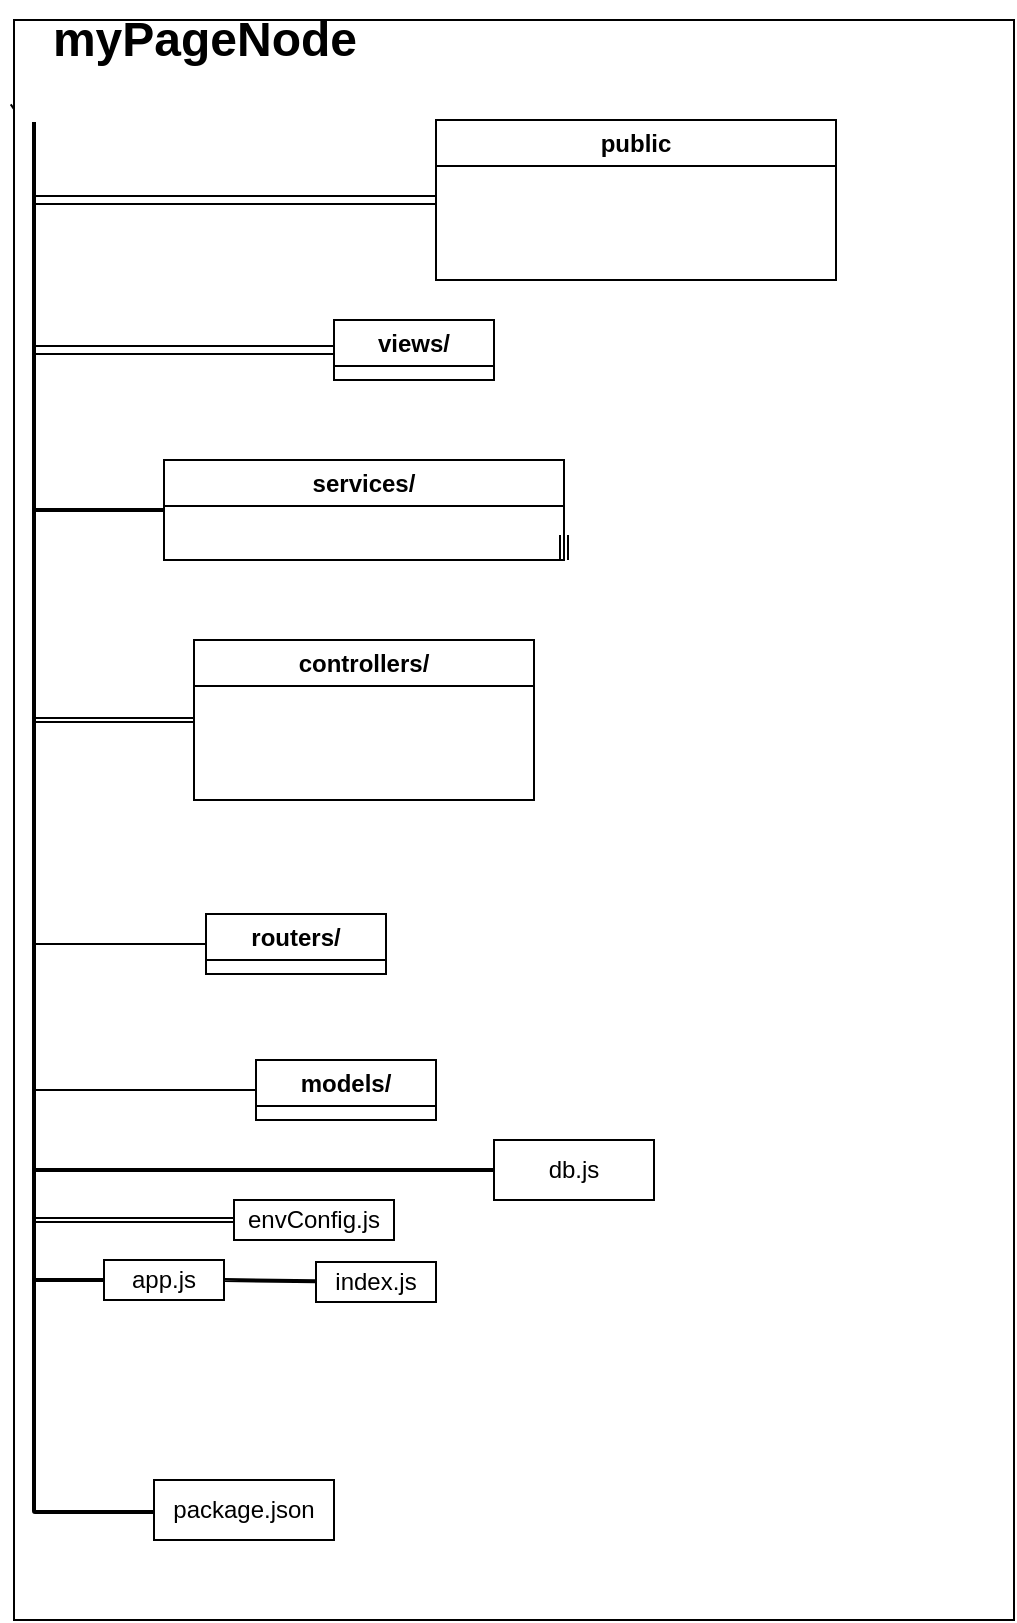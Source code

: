 <mxfile>
    <diagram id="pVDxyBRwNWs-ct__Iq4I" name="Página-1">
        <mxGraphModel dx="413" dy="1322" grid="1" gridSize="10" guides="1" tooltips="1" connect="1" arrows="1" fold="1" page="1" pageScale="1" pageWidth="827" pageHeight="1169" math="0" shadow="0">
            <root>
                <mxCell id="0"/>
                <mxCell id="1" parent="0"/>
                <mxCell id="16" value="" style="edgeStyle=none;shape=link;html=1;" parent="1" source="14" edge="1">
                    <mxGeometry relative="1" as="geometry">
                        <mxPoint x="111.967" y="50" as="targetPoint"/>
                    </mxGeometry>
                </mxCell>
                <mxCell id="14" value="" style="rounded=0;whiteSpace=wrap;html=1;" parent="1" vertex="1">
                    <mxGeometry x="50" y="-80" width="500" height="800" as="geometry"/>
                </mxCell>
                <mxCell id="43" style="edgeStyle=none;shape=link;html=1;exitX=0;exitY=0.5;exitDx=0;exitDy=0;width=1;entryX=0;entryY=0.5;entryDx=0;entryDy=0;" parent="1" edge="1">
                    <mxGeometry relative="1" as="geometry">
                        <mxPoint x="120" y="666" as="sourcePoint"/>
                        <mxPoint x="60" y="-29" as="targetPoint"/>
                        <Array as="points">
                            <mxPoint x="60" y="666"/>
                        </Array>
                    </mxGeometry>
                </mxCell>
                <mxCell id="24" value="package.json" style="rounded=0;whiteSpace=wrap;html=1;" parent="1" vertex="1">
                    <mxGeometry x="120" y="650" width="90" height="30" as="geometry"/>
                </mxCell>
                <mxCell id="51" style="edgeStyle=none;shape=link;html=1;width=-1;" parent="1" source="28" edge="1">
                    <mxGeometry relative="1" as="geometry">
                        <mxPoint x="60" y="495" as="targetPoint"/>
                    </mxGeometry>
                </mxCell>
                <mxCell id="28" value="db.js" style="rounded=0;whiteSpace=wrap;html=1;" parent="1" vertex="1">
                    <mxGeometry x="290" y="480" width="80" height="30" as="geometry"/>
                </mxCell>
                <mxCell id="32" value="myPageNode" style="text;strokeColor=none;fillColor=none;html=1;fontSize=24;fontStyle=1;verticalAlign=middle;align=center;" parent="1" vertex="1">
                    <mxGeometry x="60" y="-90" width="170" height="40" as="geometry"/>
                </mxCell>
                <mxCell id="47" style="edgeStyle=none;shape=link;html=1;width=1;" parent="1" source="45" edge="1">
                    <mxGeometry relative="1" as="geometry">
                        <mxPoint x="60" y="550" as="targetPoint"/>
                    </mxGeometry>
                </mxCell>
                <mxCell id="45" value="app.js" style="rounded=0;whiteSpace=wrap;html=1;" parent="1" vertex="1">
                    <mxGeometry x="95" y="540" width="60" height="20" as="geometry"/>
                </mxCell>
                <mxCell id="49" style="edgeStyle=none;shape=link;html=1;entryX=1;entryY=0.5;entryDx=0;entryDy=0;width=-1;" parent="1" source="48" target="45" edge="1">
                    <mxGeometry relative="1" as="geometry"/>
                </mxCell>
                <mxCell id="48" value="index.js" style="rounded=0;whiteSpace=wrap;html=1;" parent="1" vertex="1">
                    <mxGeometry x="201" y="541" width="60" height="20" as="geometry"/>
                </mxCell>
                <mxCell id="53" style="edgeStyle=none;shape=link;html=1;width=-2;" parent="1" source="52" edge="1">
                    <mxGeometry relative="1" as="geometry">
                        <mxPoint x="60" y="520" as="targetPoint"/>
                    </mxGeometry>
                </mxCell>
                <mxCell id="52" value="envConfig.js" style="rounded=0;whiteSpace=wrap;html=1;" parent="1" vertex="1">
                    <mxGeometry x="160" y="510" width="80" height="20" as="geometry"/>
                </mxCell>
                <mxCell id="57" style="edgeStyle=none;shape=link;html=1;width=0;" parent="1" source="56" edge="1">
                    <mxGeometry relative="1" as="geometry">
                        <mxPoint x="60" y="455" as="targetPoint"/>
                    </mxGeometry>
                </mxCell>
                <mxCell id="56" value="models/" style="swimlane;whiteSpace=wrap;html=1;" parent="1" vertex="1" collapsed="1">
                    <mxGeometry x="171" y="440" width="90" height="30" as="geometry">
                        <mxRectangle x="170" y="415" width="150" height="100" as="alternateBounds"/>
                    </mxGeometry>
                </mxCell>
                <mxCell id="55" value="user.js" style="shape=ext;double=1;rounded=0;whiteSpace=wrap;html=1;" parent="56" vertex="1">
                    <mxGeometry x="40" y="35" width="70" height="35" as="geometry"/>
                </mxCell>
                <mxCell id="59" style="edgeStyle=none;shape=link;html=1;exitX=0.75;exitY=0;exitDx=0;exitDy=0;entryX=0.25;entryY=0;entryDx=0;entryDy=0;" parent="56" source="55" target="55" edge="1">
                    <mxGeometry relative="1" as="geometry"/>
                </mxCell>
                <mxCell id="62" style="edgeStyle=none;shape=link;html=1;width=0;" parent="1" source="61" edge="1">
                    <mxGeometry relative="1" as="geometry">
                        <mxPoint x="60" y="382" as="targetPoint"/>
                        <Array as="points">
                            <mxPoint x="100" y="382"/>
                        </Array>
                    </mxGeometry>
                </mxCell>
                <mxCell id="61" value="routers/" style="swimlane;whiteSpace=wrap;html=1;" parent="1" vertex="1" collapsed="1">
                    <mxGeometry x="146" y="367" width="90" height="30" as="geometry">
                        <mxRectangle x="120.25" y="340" width="209.5" height="120" as="alternateBounds"/>
                    </mxGeometry>
                </mxCell>
                <mxCell id="26" value="usersRouters.js" style="rounded=0;whiteSpace=wrap;html=1;" parent="61" vertex="1">
                    <mxGeometry x="50.5" y="60" width="100" height="30" as="geometry"/>
                </mxCell>
                <mxCell id="71" style="edgeStyle=none;shape=link;html=1;entryX=0;entryY=0.25;entryDx=0;entryDy=0;" parent="61" source="63" target="61" edge="1">
                    <mxGeometry relative="1" as="geometry"/>
                </mxCell>
                <mxCell id="63" value="mainRouters.js" style="rounded=0;whiteSpace=wrap;html=1;" parent="61" vertex="1">
                    <mxGeometry x="39.75" y="30" width="99" height="20" as="geometry"/>
                </mxCell>
                <mxCell id="70" style="edgeStyle=none;shape=link;html=1;exitX=0.25;exitY=1;exitDx=0;exitDy=0;entryX=0.364;entryY=1.051;entryDx=0;entryDy=0;entryPerimeter=0;" parent="61" source="63" target="63" edge="1">
                    <mxGeometry relative="1" as="geometry"/>
                </mxCell>
                <mxCell id="68" style="edgeStyle=none;shape=link;html=1;width=-2;" parent="1" source="64" edge="1">
                    <mxGeometry relative="1" as="geometry">
                        <mxPoint x="60" y="270" as="targetPoint"/>
                    </mxGeometry>
                </mxCell>
                <mxCell id="64" value="controllers/" style="swimlane;whiteSpace=wrap;html=1;" parent="1" vertex="1">
                    <mxGeometry x="140" y="230" width="170" height="80" as="geometry"/>
                </mxCell>
                <mxCell id="69" style="edgeStyle=none;shape=link;html=1;width=1;" parent="1" source="66" edge="1">
                    <mxGeometry relative="1" as="geometry">
                        <mxPoint x="60" y="165" as="targetPoint"/>
                    </mxGeometry>
                </mxCell>
                <mxCell id="66" value="services/" style="swimlane;whiteSpace=wrap;html=1;" parent="1" vertex="1">
                    <mxGeometry x="125" y="140" width="200" height="50" as="geometry"/>
                </mxCell>
                <mxCell id="67" style="edgeStyle=none;shape=link;html=1;exitX=1;exitY=1;exitDx=0;exitDy=0;entryX=1;entryY=0.75;entryDx=0;entryDy=0;" parent="1" source="66" target="66" edge="1">
                    <mxGeometry relative="1" as="geometry"/>
                </mxCell>
                <mxCell id="82" style="edgeStyle=none;shape=link;html=1;" parent="1" source="76" edge="1">
                    <mxGeometry relative="1" as="geometry">
                        <mxPoint x="60" y="85" as="targetPoint"/>
                    </mxGeometry>
                </mxCell>
                <mxCell id="76" value="views/" style="swimlane;whiteSpace=wrap;html=1;" parent="1" vertex="1" collapsed="1">
                    <mxGeometry x="210" y="70" width="80" height="30" as="geometry">
                        <mxRectangle x="210" y="20" width="200" height="200" as="alternateBounds"/>
                    </mxGeometry>
                </mxCell>
                <mxCell id="86" style="edgeStyle=none;shape=link;html=1;" parent="1" source="78" edge="1">
                    <mxGeometry relative="1" as="geometry">
                        <mxPoint x="60" y="10" as="targetPoint"/>
                    </mxGeometry>
                </mxCell>
                <mxCell id="78" value="public" style="swimlane;whiteSpace=wrap;html=1;" parent="1" vertex="1">
                    <mxGeometry x="261" y="-30" width="200" height="80" as="geometry"/>
                </mxCell>
            </root>
        </mxGraphModel>
    </diagram>
</mxfile>